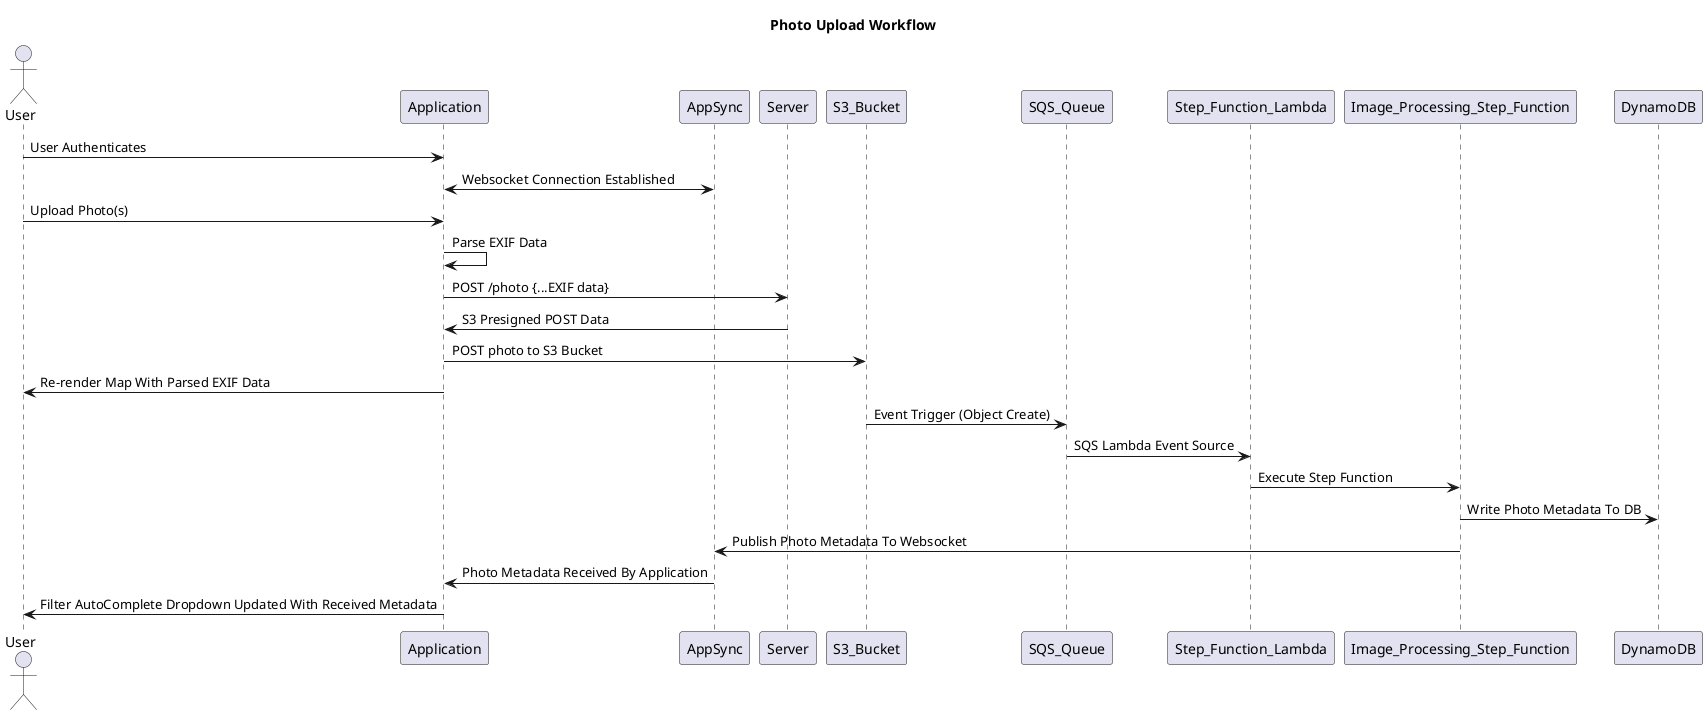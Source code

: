 @startuml Photo Upload Workflow

title Photo Upload Workflow

actor User
User -> Application: User Authenticates
Application <-> AppSync: Websocket Connection Established
User -> Application: Upload Photo(s)
Application -> Application: Parse EXIF Data
Application -> Server: POST /photo {...EXIF data}
Server -> Application: S3 Presigned POST Data
Application -> S3_Bucket: POST photo to S3 Bucket
Application -> User: Re-render Map With Parsed EXIF Data
S3_Bucket -> SQS_Queue: Event Trigger (Object Create)
SQS_Queue -> Step_Function_Lambda: SQS Lambda Event Source
Step_Function_Lambda -> Image_Processing_Step_Function: Execute Step Function
Image_Processing_Step_Function -> DynamoDB: Write Photo Metadata To DB
Image_Processing_Step_Function -> AppSync: Publish Photo Metadata To Websocket
AppSync -> Application: Photo Metadata Received By Application
Application -> User: Filter AutoComplete Dropdown Updated With Received Metadata
@enduml